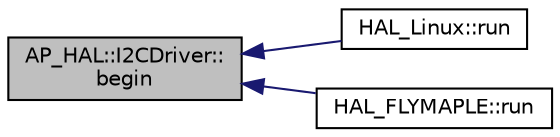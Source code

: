 digraph "AP_HAL::I2CDriver::begin"
{
 // INTERACTIVE_SVG=YES
  edge [fontname="Helvetica",fontsize="10",labelfontname="Helvetica",labelfontsize="10"];
  node [fontname="Helvetica",fontsize="10",shape=record];
  rankdir="LR";
  Node1 [label="AP_HAL::I2CDriver::\lbegin",height=0.2,width=0.4,color="black", fillcolor="grey75", style="filled", fontcolor="black"];
  Node1 -> Node2 [dir="back",color="midnightblue",fontsize="10",style="solid",fontname="Helvetica"];
  Node2 [label="HAL_Linux::run",height=0.2,width=0.4,color="black", fillcolor="white", style="filled",URL="$classHAL__Linux.html#aba52583519eb4ba3a555f90ec147c19a"];
  Node1 -> Node3 [dir="back",color="midnightblue",fontsize="10",style="solid",fontname="Helvetica"];
  Node3 [label="HAL_FLYMAPLE::run",height=0.2,width=0.4,color="black", fillcolor="white", style="filled",URL="$classHAL__FLYMAPLE.html#a0b4f59dd5388cdf1ae21f0b3365d518a"];
}
